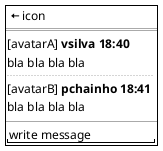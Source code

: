 @startsalt

{+
{ <b> <&arrow-left> | icon  }
==
{
[avatarA] <b>vsilva 18:40
bla bla bla bla
..
[avatarB] <b>pchainho 18:41
bla bla bla bla
}
--
"write message     "
}
@endsalt
